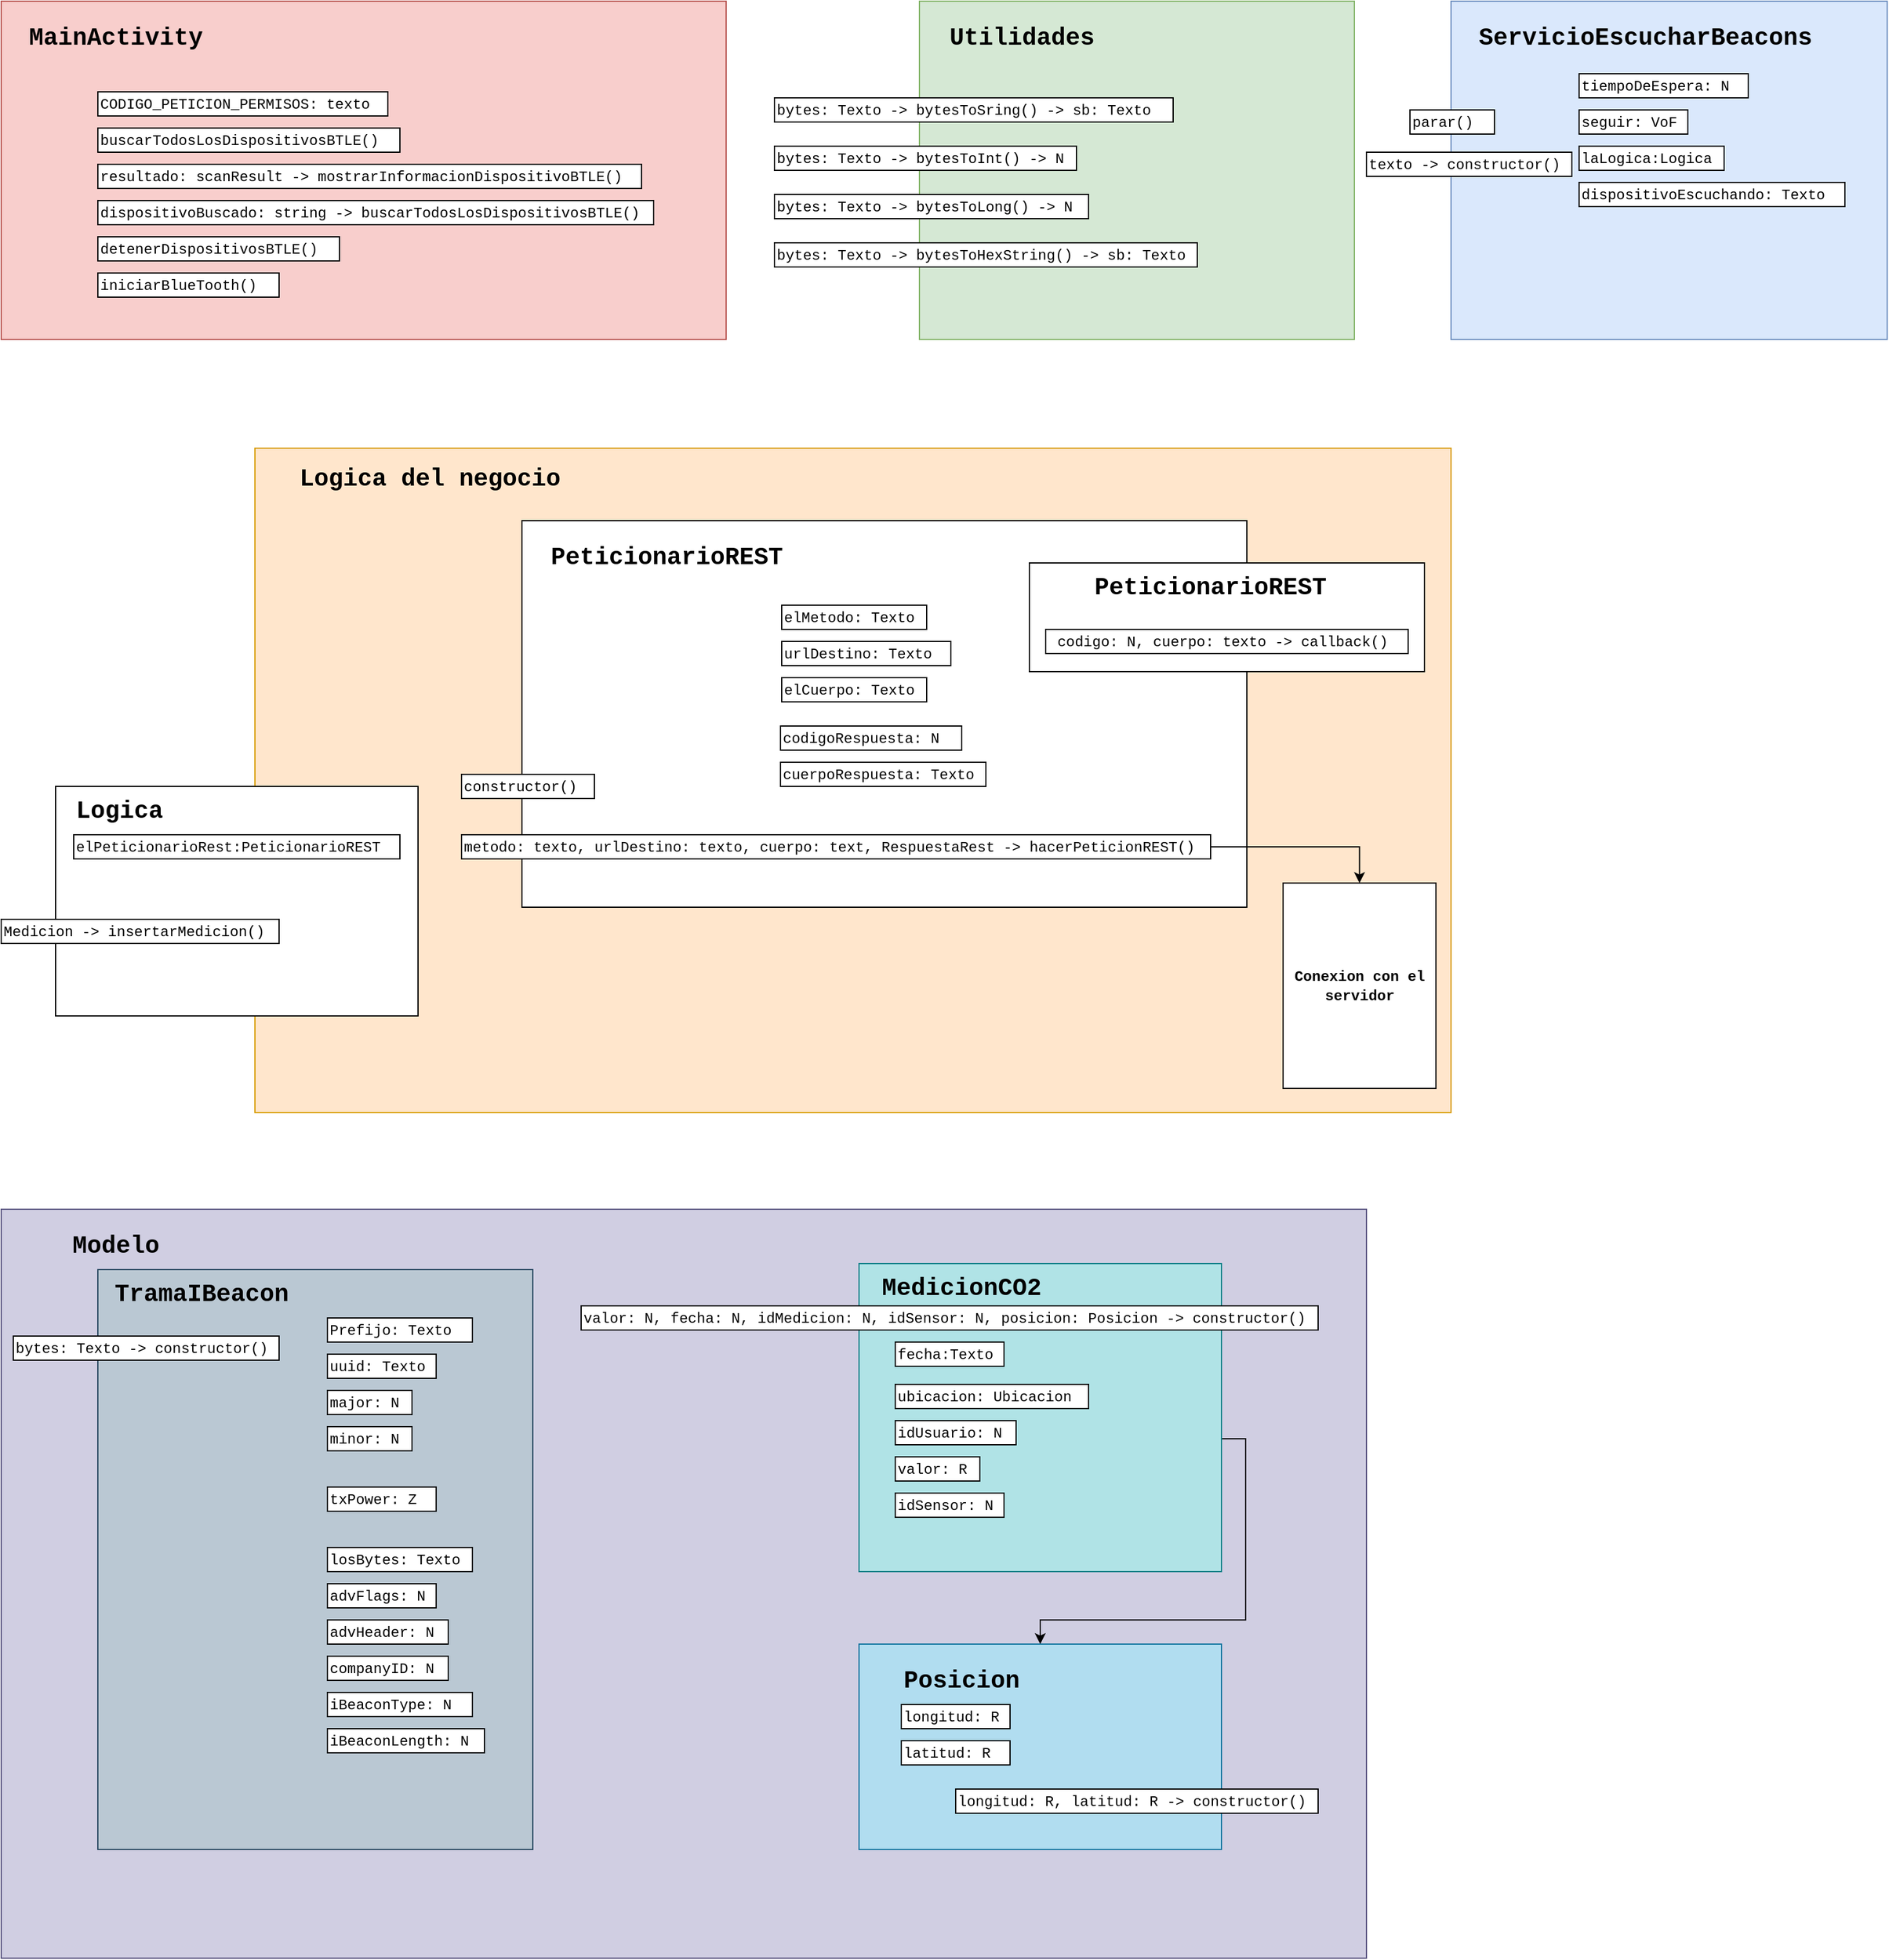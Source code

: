 <mxfile version="15.4.0" type="device"><diagram id="ao2D39-dudE8lffzF8m_" name="Página-1"><mxGraphModel dx="1422" dy="1983" grid="1" gridSize="10" guides="1" tooltips="1" connect="1" arrows="1" fold="1" page="1" pageScale="1" pageWidth="827" pageHeight="1169" math="0" shadow="0"><root><mxCell id="0"/><mxCell id="1" parent="0"/><mxCell id="GaBCGSPJ5HZywYYoOjee-17" value="" style="rounded=0;whiteSpace=wrap;html=1;fillColor=#ffe6cc;strokeColor=#d79b00;" parent="1" vertex="1"><mxGeometry x="250" y="-750" width="990" height="550" as="geometry"/></mxCell><mxCell id="RbC1-tH9AXvJzrcODqYm-17" value="" style="rounded=0;whiteSpace=wrap;html=1;fillColor=#d5e8d4;strokeColor=#82b366;" parent="1" vertex="1"><mxGeometry x="800" y="-1120" width="360" height="280" as="geometry"/></mxCell><mxCell id="RbC1-tH9AXvJzrcODqYm-18" value="&lt;font face=&quot;Courier New&quot;&gt;&lt;span style=&quot;font-size: 20px&quot;&gt;&lt;b&gt;Utilidades&lt;/b&gt;&lt;/span&gt;&lt;/font&gt;" style="text;html=1;strokeColor=none;fillColor=none;align=center;verticalAlign=middle;whiteSpace=wrap;rounded=0;" parent="1" vertex="1"><mxGeometry x="810" y="-1100" width="150" height="20" as="geometry"/></mxCell><mxCell id="RbC1-tH9AXvJzrcODqYm-19" value="&lt;font face=&quot;Courier New&quot;&gt;bytes: Texto -&amp;gt; bytesToSring() -&amp;gt; sb: Texto&lt;/font&gt;" style="rounded=0;whiteSpace=wrap;html=1;autosize=1;align=left;" parent="1" vertex="1"><mxGeometry x="680" y="-1040" width="330" height="20" as="geometry"/></mxCell><mxCell id="RbC1-tH9AXvJzrcODqYm-21" value="&lt;font face=&quot;Courier New&quot;&gt;bytes: Texto -&amp;gt; bytesToInt() -&amp;gt; N&lt;/font&gt;" style="rounded=0;whiteSpace=wrap;html=1;autosize=1;align=left;" parent="1" vertex="1"><mxGeometry x="680" y="-1000" width="250" height="20" as="geometry"/></mxCell><mxCell id="RbC1-tH9AXvJzrcODqYm-22" value="&lt;font face=&quot;Courier New&quot;&gt;bytes: Texto -&amp;gt; bytesToLong() -&amp;gt; N&lt;/font&gt;" style="rounded=0;whiteSpace=wrap;html=1;autosize=1;align=left;" parent="1" vertex="1"><mxGeometry x="680" y="-960" width="260" height="20" as="geometry"/></mxCell><mxCell id="RbC1-tH9AXvJzrcODqYm-23" value="&lt;font face=&quot;Courier New&quot;&gt;bytes: Texto -&amp;gt; bytesToHexString() -&amp;gt; sb: Texto&lt;/font&gt;" style="rounded=0;whiteSpace=wrap;html=1;autosize=1;align=left;" parent="1" vertex="1"><mxGeometry x="680" y="-920" width="350" height="20" as="geometry"/></mxCell><mxCell id="RbC1-tH9AXvJzrcODqYm-24" value="" style="rounded=0;whiteSpace=wrap;html=1;fillColor=#f8cecc;strokeColor=#b85450;" parent="1" vertex="1"><mxGeometry x="40" y="-1120" width="600" height="280" as="geometry"/></mxCell><mxCell id="RbC1-tH9AXvJzrcODqYm-25" value="&lt;font face=&quot;Courier New&quot;&gt;&lt;span style=&quot;font-size: 20px&quot;&gt;&lt;b&gt;MainActivity&lt;/b&gt;&lt;/span&gt;&lt;/font&gt;" style="text;html=1;strokeColor=none;fillColor=none;align=center;verticalAlign=middle;whiteSpace=wrap;rounded=0;" parent="1" vertex="1"><mxGeometry x="60" y="-1100" width="150" height="20" as="geometry"/></mxCell><mxCell id="RbC1-tH9AXvJzrcODqYm-27" value="&lt;font face=&quot;Courier New&quot;&gt;CODIGO_PETICION_PERMISOS: texto&lt;/font&gt;" style="rounded=0;whiteSpace=wrap;html=1;autosize=1;align=left;" parent="1" vertex="1"><mxGeometry x="120" y="-1045" width="240" height="20" as="geometry"/></mxCell><mxCell id="RbC1-tH9AXvJzrcODqYm-28" value="&lt;font face=&quot;Courier New&quot;&gt;buscarTodosLosDispositivosBTLE()&lt;/font&gt;" style="rounded=0;whiteSpace=wrap;html=1;autosize=1;align=left;" parent="1" vertex="1"><mxGeometry x="120" y="-1015" width="250" height="20" as="geometry"/></mxCell><mxCell id="RbC1-tH9AXvJzrcODqYm-29" value="&lt;font face=&quot;Courier New&quot;&gt;resultado: scanResult -&amp;gt; mostrarInformacionDispositivoBTLE()&lt;/font&gt;" style="rounded=0;whiteSpace=wrap;html=1;autosize=1;align=left;" parent="1" vertex="1"><mxGeometry x="120" y="-985" width="450" height="20" as="geometry"/></mxCell><mxCell id="RbC1-tH9AXvJzrcODqYm-30" value="&lt;font face=&quot;Courier New&quot;&gt;dispositivoBuscado: string -&amp;gt; buscarTodosLosDispositivosBTLE()&lt;/font&gt;" style="rounded=0;whiteSpace=wrap;html=1;autosize=1;align=left;" parent="1" vertex="1"><mxGeometry x="120" y="-955" width="460" height="20" as="geometry"/></mxCell><mxCell id="RbC1-tH9AXvJzrcODqYm-31" value="&lt;font face=&quot;Courier New&quot;&gt;detenerDispositivosBTLE()&lt;/font&gt;" style="rounded=0;whiteSpace=wrap;html=1;autosize=1;align=left;" parent="1" vertex="1"><mxGeometry x="120" y="-925" width="200" height="20" as="geometry"/></mxCell><mxCell id="RbC1-tH9AXvJzrcODqYm-32" value="&lt;font face=&quot;Courier New&quot;&gt;iniciarBlueTooth()&lt;/font&gt;" style="rounded=0;whiteSpace=wrap;html=1;autosize=1;align=left;" parent="1" vertex="1"><mxGeometry x="120" y="-895" width="150" height="20" as="geometry"/></mxCell><mxCell id="RbC1-tH9AXvJzrcODqYm-35" value="" style="rounded=0;whiteSpace=wrap;html=1;fillColor=#dae8fc;strokeColor=#6c8ebf;" parent="1" vertex="1"><mxGeometry x="1240" y="-1120" width="361" height="280" as="geometry"/></mxCell><mxCell id="RbC1-tH9AXvJzrcODqYm-36" value="&lt;font face=&quot;Courier New&quot;&gt;&lt;span style=&quot;font-size: 20px&quot;&gt;&lt;b&gt;ServicioEscucharBeacons&lt;/b&gt;&lt;/span&gt;&lt;/font&gt;" style="text;html=1;strokeColor=none;fillColor=none;align=center;verticalAlign=middle;whiteSpace=wrap;rounded=0;" parent="1" vertex="1"><mxGeometry x="1246" y="-1100" width="310" height="20" as="geometry"/></mxCell><mxCell id="RbC1-tH9AXvJzrcODqYm-38" value="&lt;font face=&quot;courier new&quot;&gt;tiempoDeEspera: N&lt;/font&gt;" style="rounded=0;whiteSpace=wrap;html=1;autosize=1;align=left;" parent="1" vertex="1"><mxGeometry x="1346" y="-1060" width="140" height="20" as="geometry"/></mxCell><mxCell id="RbC1-tH9AXvJzrcODqYm-39" value="&lt;font face=&quot;courier new&quot;&gt;seguir: VoF&lt;/font&gt;" style="rounded=0;whiteSpace=wrap;html=1;autosize=1;align=left;" parent="1" vertex="1"><mxGeometry x="1346" y="-1030" width="90" height="20" as="geometry"/></mxCell><mxCell id="RbC1-tH9AXvJzrcODqYm-40" value="&lt;font face=&quot;courier new&quot;&gt;texto -&amp;gt; constructor()&lt;/font&gt;" style="rounded=0;whiteSpace=wrap;html=1;autosize=1;align=left;" parent="1" vertex="1"><mxGeometry x="1170" y="-995" width="170" height="20" as="geometry"/></mxCell><mxCell id="RbC1-tH9AXvJzrcODqYm-41" value="&lt;font face=&quot;courier new&quot;&gt;parar()&lt;/font&gt;" style="rounded=0;whiteSpace=wrap;html=1;autosize=1;align=left;" parent="1" vertex="1"><mxGeometry x="1206" y="-1030" width="70" height="20" as="geometry"/></mxCell><mxCell id="GaBCGSPJ5HZywYYoOjee-2" value="" style="rounded=0;whiteSpace=wrap;html=1;" parent="1" vertex="1"><mxGeometry x="471" y="-690" width="600" height="320" as="geometry"/></mxCell><mxCell id="GaBCGSPJ5HZywYYoOjee-3" value="&lt;font face=&quot;Courier New&quot;&gt;&lt;span style=&quot;font-size: 20px&quot;&gt;&lt;b&gt;PeticionarioREST&lt;/b&gt;&lt;/span&gt;&lt;/font&gt;" style="text;html=1;strokeColor=none;fillColor=none;align=center;verticalAlign=middle;whiteSpace=wrap;rounded=0;" parent="1" vertex="1"><mxGeometry x="491" y="-670" width="200" height="20" as="geometry"/></mxCell><mxCell id="GaBCGSPJ5HZywYYoOjee-4" value="&lt;font face=&quot;courier new&quot;&gt;elMetodo: Texto&lt;/font&gt;" style="rounded=0;whiteSpace=wrap;html=1;autosize=1;align=left;" parent="1" vertex="1"><mxGeometry x="686" y="-620" width="120" height="20" as="geometry"/></mxCell><mxCell id="GaBCGSPJ5HZywYYoOjee-5" value="&lt;font face=&quot;courier new&quot;&gt;urlDestino: Texto&lt;/font&gt;" style="rounded=0;whiteSpace=wrap;html=1;autosize=1;align=left;" parent="1" vertex="1"><mxGeometry x="686" y="-590" width="140" height="20" as="geometry"/></mxCell><mxCell id="GaBCGSPJ5HZywYYoOjee-6" value="&lt;font face=&quot;courier new&quot;&gt;elCuerpo: Texto&lt;/font&gt;" style="rounded=0;whiteSpace=wrap;html=1;autosize=1;align=left;" parent="1" vertex="1"><mxGeometry x="686" y="-560" width="120" height="20" as="geometry"/></mxCell><mxCell id="GaBCGSPJ5HZywYYoOjee-7" value="&lt;font face=&quot;courier new&quot;&gt;codigoRespuesta: N&lt;/font&gt;" style="rounded=0;whiteSpace=wrap;html=1;autosize=1;align=left;" parent="1" vertex="1"><mxGeometry x="685" y="-520" width="150" height="20" as="geometry"/></mxCell><mxCell id="GaBCGSPJ5HZywYYoOjee-8" value="&lt;font face=&quot;courier new&quot;&gt;cuerpoRespuesta: Texto&lt;/font&gt;" style="rounded=0;whiteSpace=wrap;html=1;autosize=1;align=left;" parent="1" vertex="1"><mxGeometry x="685" y="-490" width="170" height="20" as="geometry"/></mxCell><mxCell id="GaBCGSPJ5HZywYYoOjee-9" value="&lt;font face=&quot;Courier New&quot;&gt;constructor()&lt;/font&gt;" style="rounded=0;whiteSpace=wrap;html=1;autosize=1;align=left;" parent="1" vertex="1"><mxGeometry x="421" y="-480" width="110" height="20" as="geometry"/></mxCell><mxCell id="GaBCGSPJ5HZywYYoOjee-16" style="edgeStyle=orthogonalEdgeStyle;rounded=0;orthogonalLoop=1;jettySize=auto;html=1;exitX=1;exitY=0.5;exitDx=0;exitDy=0;" parent="1" source="GaBCGSPJ5HZywYYoOjee-11" target="GaBCGSPJ5HZywYYoOjee-15" edge="1"><mxGeometry relative="1" as="geometry"/></mxCell><mxCell id="GaBCGSPJ5HZywYYoOjee-11" value="&lt;font face=&quot;Courier New&quot;&gt;metodo: texto, urlDestino: texto, cuerpo: text, RespuestaRest -&amp;gt; hacerPeticionREST()&lt;/font&gt;" style="rounded=0;whiteSpace=wrap;html=1;autosize=1;align=left;" parent="1" vertex="1"><mxGeometry x="421" y="-430" width="620" height="20" as="geometry"/></mxCell><mxCell id="GaBCGSPJ5HZywYYoOjee-12" value="" style="rounded=0;whiteSpace=wrap;html=1;" parent="1" vertex="1"><mxGeometry x="891" y="-655" width="327" height="90" as="geometry"/></mxCell><mxCell id="GaBCGSPJ5HZywYYoOjee-13" value="&lt;font face=&quot;Courier New&quot;&gt;&lt;span style=&quot;font-size: 20px&quot;&gt;&lt;b&gt;PeticionarioREST&lt;/b&gt;&lt;/span&gt;&lt;/font&gt;" style="text;html=1;strokeColor=none;fillColor=none;align=center;verticalAlign=middle;whiteSpace=wrap;rounded=0;" parent="1" vertex="1"><mxGeometry x="941" y="-645" width="200" height="20" as="geometry"/></mxCell><mxCell id="GaBCGSPJ5HZywYYoOjee-14" value="&lt;font face=&quot;courier new&quot;&gt;&amp;nbsp;codigo: N, cuerpo: texto -&amp;gt;&amp;nbsp;&lt;/font&gt;&lt;span style=&quot;font-family: &amp;#34;courier new&amp;#34;&quot;&gt;callback()&lt;/span&gt;" style="rounded=0;whiteSpace=wrap;html=1;autosize=1;align=left;" parent="1" vertex="1"><mxGeometry x="904.5" y="-600" width="300" height="20" as="geometry"/></mxCell><mxCell id="GaBCGSPJ5HZywYYoOjee-15" value="&lt;font face=&quot;Courier New&quot;&gt;&lt;b&gt;Conexion con el servidor&lt;/b&gt;&lt;/font&gt;" style="rounded=0;whiteSpace=wrap;html=1;" parent="1" vertex="1"><mxGeometry x="1101" y="-390" width="126.5" height="170" as="geometry"/></mxCell><mxCell id="GaBCGSPJ5HZywYYoOjee-18" value="&lt;font face=&quot;Courier New&quot;&gt;&lt;span style=&quot;font-size: 20px&quot;&gt;&lt;b&gt;Logica del negocio&lt;/b&gt;&lt;/span&gt;&lt;/font&gt;" style="text;html=1;strokeColor=none;fillColor=none;align=center;verticalAlign=middle;whiteSpace=wrap;rounded=0;" parent="1" vertex="1"><mxGeometry x="270" y="-735" width="250" height="20" as="geometry"/></mxCell><mxCell id="GaBCGSPJ5HZywYYoOjee-19" value="&lt;font face=&quot;courier new&quot;&gt;laLogica:Logica&lt;/font&gt;" style="rounded=0;whiteSpace=wrap;html=1;autosize=1;align=left;" parent="1" vertex="1"><mxGeometry x="1346" y="-1000" width="120" height="20" as="geometry"/></mxCell><mxCell id="GaBCGSPJ5HZywYYoOjee-20" value="&lt;font face=&quot;courier new&quot;&gt;dispositivoEscuchando: Texto&lt;/font&gt;" style="rounded=0;whiteSpace=wrap;html=1;autosize=1;align=left;" parent="1" vertex="1"><mxGeometry x="1346" y="-970" width="220" height="20" as="geometry"/></mxCell><mxCell id="GaBCGSPJ5HZywYYoOjee-21" value="" style="rounded=0;whiteSpace=wrap;html=1;" parent="1" vertex="1"><mxGeometry x="85" y="-470" width="300" height="190" as="geometry"/></mxCell><mxCell id="GaBCGSPJ5HZywYYoOjee-22" value="&lt;font face=&quot;Courier New&quot;&gt;&lt;span style=&quot;font-size: 20px&quot;&gt;&lt;b&gt;Logica&lt;/b&gt;&lt;/span&gt;&lt;/font&gt;" style="text;html=1;strokeColor=none;fillColor=none;align=left;verticalAlign=middle;whiteSpace=wrap;rounded=0;" parent="1" vertex="1"><mxGeometry x="100" y="-460" width="250" height="20" as="geometry"/></mxCell><mxCell id="GaBCGSPJ5HZywYYoOjee-23" value="&lt;font face=&quot;courier new&quot;&gt;elPeticionarioRest:PeticionarioREST&lt;/font&gt;" style="rounded=0;whiteSpace=wrap;html=1;autosize=1;align=left;" parent="1" vertex="1"><mxGeometry x="100" y="-430" width="270" height="20" as="geometry"/></mxCell><mxCell id="GaBCGSPJ5HZywYYoOjee-24" value="&lt;font face=&quot;courier new&quot;&gt;Medicion -&amp;gt; insertarMedicion()&lt;/font&gt;" style="rounded=0;whiteSpace=wrap;html=1;autosize=1;align=left;" parent="1" vertex="1"><mxGeometry x="40" y="-360" width="230" height="20" as="geometry"/></mxCell><mxCell id="ZJrU_ouJy2vYn551krV2-1" value="" style="rounded=0;whiteSpace=wrap;html=1;fillColor=#d0cee2;strokeColor=#56517e;" parent="1" vertex="1"><mxGeometry x="40" y="-120" width="1130" height="620" as="geometry"/></mxCell><mxCell id="ZJrU_ouJy2vYn551krV2-3" value="&lt;font face=&quot;Courier New&quot;&gt;&lt;span style=&quot;font-size: 20px&quot;&gt;&lt;b&gt;Modelo&lt;/b&gt;&lt;/span&gt;&lt;/font&gt;" style="text;html=1;strokeColor=none;fillColor=none;align=center;verticalAlign=middle;whiteSpace=wrap;rounded=0;" parent="1" vertex="1"><mxGeometry x="60" y="-100" width="150" height="20" as="geometry"/></mxCell><mxCell id="RbC1-tH9AXvJzrcODqYm-1" value="" style="rounded=0;whiteSpace=wrap;html=1;fillColor=#bac8d3;strokeColor=#23445d;" parent="1" vertex="1"><mxGeometry x="120" y="-70" width="360" height="480" as="geometry"/></mxCell><mxCell id="RbC1-tH9AXvJzrcODqYm-2" value="&lt;b&gt;&lt;font face=&quot;Courier New&quot; style=&quot;font-size: 20px&quot;&gt;TramaIBeacon&lt;/font&gt;&lt;/b&gt;" style="text;html=1;strokeColor=none;fillColor=none;align=center;verticalAlign=middle;whiteSpace=wrap;rounded=0;" parent="1" vertex="1"><mxGeometry x="131" y="-60" width="150" height="20" as="geometry"/></mxCell><mxCell id="RbC1-tH9AXvJzrcODqYm-3" value="&lt;font face=&quot;Courier New&quot;&gt;Prefijo: Texto&lt;/font&gt;" style="rounded=0;whiteSpace=wrap;html=1;autosize=1;align=left;" parent="1" vertex="1"><mxGeometry x="310" y="-30" width="120" height="20" as="geometry"/></mxCell><mxCell id="RbC1-tH9AXvJzrcODqYm-4" value="&lt;font face=&quot;Courier New&quot;&gt;uuid:&amp;nbsp;&lt;/font&gt;&lt;span style=&quot;font-family: &amp;#34;courier new&amp;#34;&quot;&gt;Texto&lt;/span&gt;" style="rounded=0;whiteSpace=wrap;html=1;autosize=1;align=left;" parent="1" vertex="1"><mxGeometry x="310" width="90" height="20" as="geometry"/></mxCell><mxCell id="RbC1-tH9AXvJzrcODqYm-5" value="&lt;font face=&quot;Courier New&quot;&gt;major: N&lt;/font&gt;" style="rounded=0;whiteSpace=wrap;html=1;autosize=1;align=left;" parent="1" vertex="1"><mxGeometry x="310" y="30" width="70" height="20" as="geometry"/></mxCell><mxCell id="RbC1-tH9AXvJzrcODqYm-7" value="&lt;font face=&quot;Courier New&quot;&gt;minor: N&lt;/font&gt;" style="rounded=0;whiteSpace=wrap;html=1;autosize=1;align=left;" parent="1" vertex="1"><mxGeometry x="310" y="60" width="70" height="20" as="geometry"/></mxCell><mxCell id="RbC1-tH9AXvJzrcODqYm-9" value="&lt;font face=&quot;Courier New&quot;&gt;txPower: Z&lt;/font&gt;" style="rounded=0;whiteSpace=wrap;html=1;autosize=1;align=left;" parent="1" vertex="1"><mxGeometry x="310" y="110" width="90" height="20" as="geometry"/></mxCell><mxCell id="RbC1-tH9AXvJzrcODqYm-10" value="&lt;span style=&quot;font-family: &amp;#34;courier new&amp;#34;&quot;&gt;losBytes: Texto&lt;/span&gt;" style="rounded=0;whiteSpace=wrap;html=1;autosize=1;align=left;" parent="1" vertex="1"><mxGeometry x="310" y="160" width="120" height="20" as="geometry"/></mxCell><mxCell id="RbC1-tH9AXvJzrcODqYm-11" value="&lt;span style=&quot;font-family: &amp;#34;courier new&amp;#34;&quot;&gt;advFlags: N&lt;/span&gt;" style="rounded=0;whiteSpace=wrap;html=1;autosize=1;align=left;" parent="1" vertex="1"><mxGeometry x="310" y="190" width="90" height="20" as="geometry"/></mxCell><mxCell id="RbC1-tH9AXvJzrcODqYm-12" value="&lt;span style=&quot;font-family: &amp;#34;courier new&amp;#34;&quot;&gt;advHeader: N&lt;/span&gt;" style="rounded=0;whiteSpace=wrap;html=1;autosize=1;align=left;" parent="1" vertex="1"><mxGeometry x="310" y="220" width="100" height="20" as="geometry"/></mxCell><mxCell id="RbC1-tH9AXvJzrcODqYm-13" value="&lt;span style=&quot;font-family: &amp;#34;courier new&amp;#34;&quot;&gt;companyID: N&lt;/span&gt;" style="rounded=0;whiteSpace=wrap;html=1;autosize=1;align=left;" parent="1" vertex="1"><mxGeometry x="310" y="250" width="100" height="20" as="geometry"/></mxCell><mxCell id="RbC1-tH9AXvJzrcODqYm-14" value="&lt;font face=&quot;courier new&quot;&gt;iBeaconType: N&lt;/font&gt;" style="rounded=0;whiteSpace=wrap;html=1;autosize=1;align=left;" parent="1" vertex="1"><mxGeometry x="310" y="280" width="120" height="20" as="geometry"/></mxCell><mxCell id="RbC1-tH9AXvJzrcODqYm-15" value="&lt;font face=&quot;courier new&quot;&gt;iBeaconLength: N&lt;/font&gt;" style="rounded=0;whiteSpace=wrap;html=1;autosize=1;align=left;" parent="1" vertex="1"><mxGeometry x="310" y="310" width="130" height="20" as="geometry"/></mxCell><mxCell id="RbC1-tH9AXvJzrcODqYm-16" value="&lt;font face=&quot;Courier New&quot;&gt;bytes: Texto -&amp;gt; constructor()&lt;/font&gt;" style="rounded=0;whiteSpace=wrap;html=1;autosize=1;align=left;" parent="1" vertex="1"><mxGeometry x="50" y="-15" width="220" height="20" as="geometry"/></mxCell><mxCell id="ZJrU_ouJy2vYn551krV2-25" style="edgeStyle=orthogonalEdgeStyle;rounded=0;orthogonalLoop=1;jettySize=auto;html=1;exitX=1;exitY=0.5;exitDx=0;exitDy=0;" parent="1" source="ZJrU_ouJy2vYn551krV2-12" target="ZJrU_ouJy2vYn551krV2-20" edge="1"><mxGeometry relative="1" as="geometry"><Array as="points"><mxPoint x="1070" y="70"/><mxPoint x="1070" y="220"/><mxPoint x="900" y="220"/></Array></mxGeometry></mxCell><mxCell id="ZJrU_ouJy2vYn551krV2-12" value="" style="rounded=0;whiteSpace=wrap;html=1;fillColor=#b0e3e6;strokeColor=#0e8088;" parent="1" vertex="1"><mxGeometry x="750" y="-75" width="300" height="255" as="geometry"/></mxCell><mxCell id="ZJrU_ouJy2vYn551krV2-13" value="&lt;font face=&quot;Courier New&quot;&gt;&lt;span style=&quot;font-size: 20px&quot;&gt;&lt;b&gt;MedicionCO2&lt;/b&gt;&lt;/span&gt;&lt;/font&gt;" style="text;html=1;strokeColor=none;fillColor=none;align=center;verticalAlign=middle;whiteSpace=wrap;rounded=0;" parent="1" vertex="1"><mxGeometry x="760" y="-65" width="150" height="20" as="geometry"/></mxCell><mxCell id="ZJrU_ouJy2vYn551krV2-14" value="&lt;font face=&quot;Courier New&quot;&gt;fecha:Texto&lt;/font&gt;" style="rounded=0;whiteSpace=wrap;html=1;autosize=1;align=left;" parent="1" vertex="1"><mxGeometry x="780" y="-10" width="90" height="20" as="geometry"/></mxCell><mxCell id="ZJrU_ouJy2vYn551krV2-15" value="&lt;font face=&quot;Courier New&quot;&gt;ubicacion: Ubicacion&lt;/font&gt;" style="rounded=0;whiteSpace=wrap;html=1;autosize=1;align=left;" parent="1" vertex="1"><mxGeometry x="780" y="25" width="160" height="20" as="geometry"/></mxCell><mxCell id="ZJrU_ouJy2vYn551krV2-16" value="&lt;font face=&quot;Courier New&quot;&gt;idUsuario: N&lt;/font&gt;" style="rounded=0;whiteSpace=wrap;html=1;autosize=1;align=left;" parent="1" vertex="1"><mxGeometry x="780" y="55" width="100" height="20" as="geometry"/></mxCell><mxCell id="ZJrU_ouJy2vYn551krV2-17" value="&lt;font face=&quot;Courier New&quot;&gt;valor: R&lt;/font&gt;" style="rounded=0;whiteSpace=wrap;html=1;autosize=1;align=left;" parent="1" vertex="1"><mxGeometry x="780" y="85" width="70" height="20" as="geometry"/></mxCell><mxCell id="ZJrU_ouJy2vYn551krV2-18" value="&lt;font face=&quot;Courier New&quot;&gt;idSensor: N&lt;/font&gt;" style="rounded=0;whiteSpace=wrap;html=1;autosize=1;align=left;" parent="1" vertex="1"><mxGeometry x="780" y="115" width="90" height="20" as="geometry"/></mxCell><mxCell id="ZJrU_ouJy2vYn551krV2-19" value="&lt;font face=&quot;Courier New&quot;&gt;valor: N, fecha: N, idMedicion: N, idSensor: N, posicion: Posicion -&lt;/font&gt;&lt;span style=&quot;font-family: &amp;#34;courier new&amp;#34;&quot;&gt;&amp;gt; constructor()&lt;/span&gt;" style="rounded=0;whiteSpace=wrap;html=1;autosize=1;align=left;" parent="1" vertex="1"><mxGeometry x="520" y="-40" width="610" height="20" as="geometry"/></mxCell><mxCell id="ZJrU_ouJy2vYn551krV2-20" value="" style="rounded=0;whiteSpace=wrap;html=1;fillColor=#b1ddf0;strokeColor=#10739e;" parent="1" vertex="1"><mxGeometry x="750" y="240" width="300" height="170" as="geometry"/></mxCell><mxCell id="ZJrU_ouJy2vYn551krV2-21" value="&lt;font face=&quot;Courier New&quot;&gt;&lt;span style=&quot;font-size: 20px&quot;&gt;&lt;b&gt;Posicion&lt;/b&gt;&lt;/span&gt;&lt;/font&gt;" style="text;html=1;strokeColor=none;fillColor=none;align=center;verticalAlign=middle;whiteSpace=wrap;rounded=0;" parent="1" vertex="1"><mxGeometry x="760" y="260" width="150" height="20" as="geometry"/></mxCell><mxCell id="ZJrU_ouJy2vYn551krV2-22" value="&lt;font face=&quot;Courier New&quot;&gt;longitud: R&lt;/font&gt;" style="rounded=0;whiteSpace=wrap;html=1;autosize=1;align=left;" parent="1" vertex="1"><mxGeometry x="785" y="290" width="90" height="20" as="geometry"/></mxCell><mxCell id="ZJrU_ouJy2vYn551krV2-23" value="&lt;font face=&quot;Courier New&quot;&gt;latitud: R&lt;/font&gt;" style="rounded=0;whiteSpace=wrap;html=1;autosize=1;align=left;" parent="1" vertex="1"><mxGeometry x="785" y="320" width="90" height="20" as="geometry"/></mxCell><mxCell id="ZJrU_ouJy2vYn551krV2-24" value="&lt;span style=&quot;font-family: &amp;#34;courier new&amp;#34;&quot;&gt;longitud: R,&amp;nbsp;&lt;/span&gt;&lt;font face=&quot;Courier New&quot;&gt;latitud: R -&amp;gt; constructor()&lt;/font&gt;" style="rounded=0;whiteSpace=wrap;html=1;autosize=1;align=left;" parent="1" vertex="1"><mxGeometry x="830" y="360" width="300" height="20" as="geometry"/></mxCell></root></mxGraphModel></diagram></mxfile>